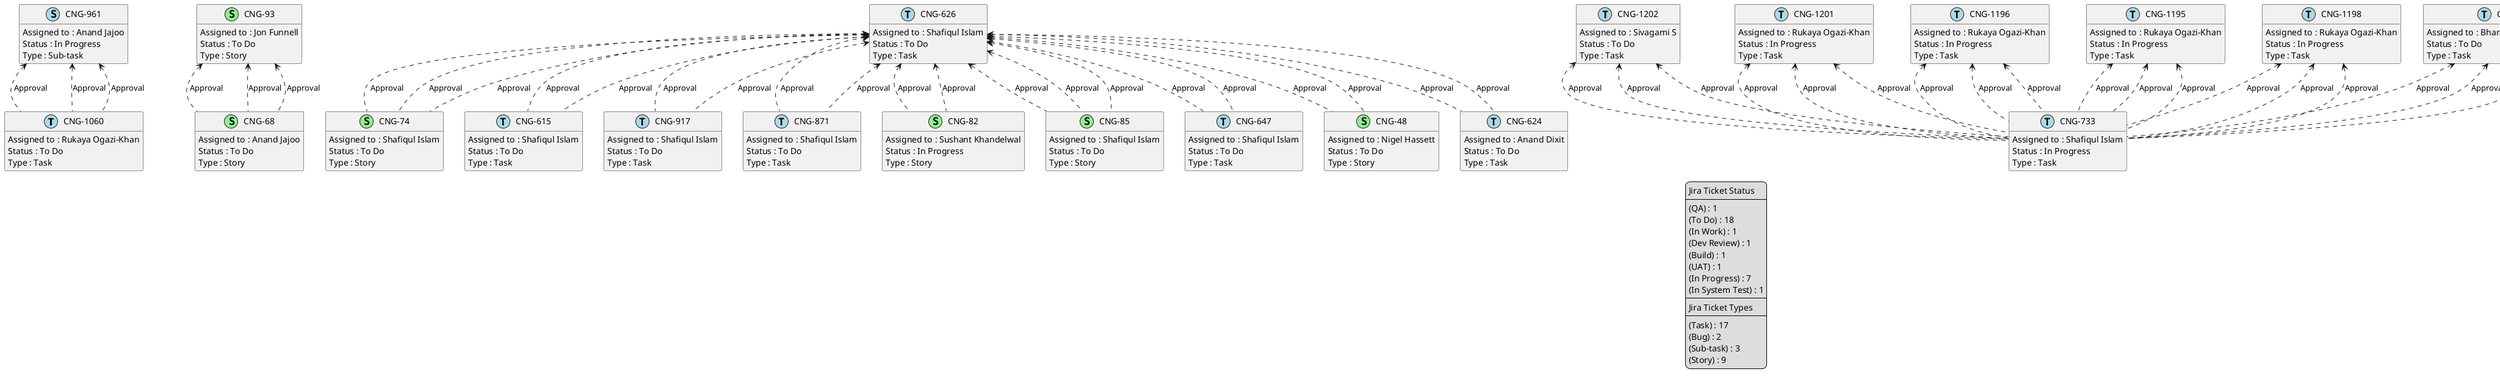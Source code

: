 @startuml
'https://plantuml.com/class-diagram

' GENERATE CLASS DIAGRAM ===========
' Generated at    : Mon Apr 15 13:01:55 CEST 2024

hide empty members

legend
Jira Ticket Status
----
(QA) : 1
(To Do) : 18
(In Work) : 1
(Dev Review) : 1
(Build) : 1
(UAT) : 1
(In Progress) : 7
(In System Test) : 1
----
Jira Ticket Types
----
(Task) : 17
(Bug) : 2
(Sub-task) : 3
(Story) : 9
end legend


' Tickets =======
class "CNG-1060" << (T,lightblue) >> {
  Assigned to : Rukaya Ogazi-Khan
  Status : To Do
  Type : Task
}

class "CNG-93" << (S,lightgreen) >> {
  Assigned to : Jon Funnell
  Status : To Do
  Type : Story
}

class "CNG-74" << (S,lightgreen) >> {
  Assigned to : Shafiqul Islam
  Status : To Do
  Type : Story
}

class "CNG-615" << (T,lightblue) >> {
  Assigned to : Shafiqul Islam
  Status : To Do
  Type : Task
}

class "CNG-917" << (T,lightblue) >> {
  Assigned to : Shafiqul Islam
  Status : To Do
  Type : Task
}

class "CNG-871" << (T,lightblue) >> {
  Assigned to : Shafiqul Islam
  Status : To Do
  Type : Task
}

class "CNG-1202" << (T,lightblue) >> {
  Assigned to : Sivagami S
  Status : To Do
  Type : Task
}

class "CNG-1201" << (T,lightblue) >> {
  Assigned to : Rukaya Ogazi-Khan
  Status : In Progress
  Type : Task
}

class "CNG-1022" << (T,lightblue) >> {
  Assigned to : Anand Jajoo
  Status : To Do
  Type : Task
}

class "CNG-415" << (T,lightblue) >> {
  Assigned to : Shafiqul Islam
  Status : To Do
  Type : Task
}

class "CNG-733" << (T,lightblue) >> {
  Assigned to : Shafiqul Islam
  Status : In Progress
  Type : Task
}

class "CNG-810" << (S,lightblue) >> {
  Status : To Do
  Type : Sub-task
}

class "CNG-1196" << (T,lightblue) >> {
  Assigned to : Rukaya Ogazi-Khan
  Status : In Progress
  Type : Task
}

class "CNG-1195" << (T,lightblue) >> {
  Assigned to : Rukaya Ogazi-Khan
  Status : In Progress
  Type : Task
}

class "CNG-82" << (S,lightgreen) >> {
  Assigned to : Sushant Khandelwal
  Status : In Progress
  Type : Story
}

class "CNG-85" << (S,lightgreen) >> {
  Assigned to : Shafiqul Islam
  Status : To Do
  Type : Story
}

class "CNG-626" << (T,lightblue) >> {
  Assigned to : Shafiqul Islam
  Status : To Do
  Type : Task
}

class "CNG-647" << (T,lightblue) >> {
  Assigned to : Shafiqul Islam
  Status : To Do
  Type : Task
}

class "CNG-68" << (S,lightgreen) >> {
  Assigned to : Anand Jajoo
  Status : To Do
  Type : Story
}

class "CNG-69" << (S,lightgreen) >> {
  Assigned to : Sulafa Malik
  Status : UAT
  Type : Story
}

class "CNG-2" << (S,lightgreen) >> {
  Assigned to : Merin Joseph
  Status : Build
  Type : Story
}

class "CNG-48" << (S,lightgreen) >> {
  Assigned to : Nigel Hassett
  Status : To Do
  Type : Story
}

class "CNG-609" << (T,lightblue) >> {
  Assigned to : Amreen Fathima
  Status : QA
  Type : Task
}

class "CNG-684" << (S,lightblue) >> {
  Assigned to : Shafiqul Islam
  Status : To Do
  Type : Sub-task
}

class "CNG-961" << (S,lightblue) >> {
  Assigned to : Anand Jajoo
  Status : In Progress
  Type : Sub-task
}

class "CNG-367" << (B,red) >> {
  Assigned to : Shafiqul Islam
  Status : In Work
  Type : Bug
}

class "CNG-346" << (B,red) >> {
  Assigned to : Amreen Fathima
  Status : In System Test
  Type : Bug
}

class "CNG-269" << (S,lightgreen) >> {
  Assigned to : Abdul Kader Nabil
  Status : Dev Review
  Type : Story
}

class "CNG-624" << (T,lightblue) >> {
  Assigned to : Anand Dixit
  Status : To Do
  Type : Task
}

class "CNG-1198" << (T,lightblue) >> {
  Assigned to : Rukaya Ogazi-Khan
  Status : In Progress
  Type : Task
}

class "CNG-1199" << (T,lightblue) >> {
  Assigned to : BharathKum Sarangarajan
  Status : To Do
  Type : Task
}



' Links =======
"CNG-1202" <.. "CNG-733" : Approval
"CNG-1202" <.. "CNG-733" : Approval
"CNG-1202" <.. "CNG-733" : Approval
"CNG-1201" <.. "CNG-733" : Approval
"CNG-1201" <.. "CNG-733" : Approval
"CNG-1201" <.. "CNG-733" : Approval
"CNG-2" <.. "CNG-609" : Approval
"CNG-2" <.. "CNG-609" : Approval
"CNG-2" <.. "CNG-609" : Approval
"CNG-346" <.. "CNG-69" : Approval
"CNG-346" <.. "CNG-69" : Approval
"CNG-346" <.. "CNG-69" : Approval
"CNG-810" <.. "CNG-1022" : Approval
"CNG-810" <.. "CNG-1022" : Approval
"CNG-810" <.. "CNG-1022" : Approval
"CNG-626" <.. "CNG-85" : Approval
"CNG-626" <.. "CNG-74" : Approval
"CNG-626" <.. "CNG-85" : Approval
"CNG-626" <.. "CNG-74" : Approval
"CNG-626" <.. "CNG-48" : Approval
"CNG-626" <.. "CNG-82" : Approval
"CNG-626" <.. "CNG-615" : Approval
"CNG-626" <.. "CNG-624" : Approval
"CNG-626" <.. "CNG-647" : Approval
"CNG-626" <.. "CNG-871" : Approval
"CNG-626" <.. "CNG-917" : Approval
"CNG-626" <.. "CNG-85" : Approval
"CNG-626" <.. "CNG-74" : Approval
"CNG-626" <.. "CNG-48" : Approval
"CNG-626" <.. "CNG-82" : Approval
"CNG-626" <.. "CNG-615" : Approval
"CNG-626" <.. "CNG-624" : Approval
"CNG-626" <.. "CNG-647" : Approval
"CNG-626" <.. "CNG-871" : Approval
"CNG-626" <.. "CNG-917" : Approval
"CNG-961" <.. "CNG-1060" : Approval
"CNG-961" <.. "CNG-1060" : Approval
"CNG-961" <.. "CNG-1060" : Approval
"CNG-1196" <.. "CNG-733" : Approval
"CNG-1196" <.. "CNG-733" : Approval
"CNG-1196" <.. "CNG-733" : Approval
"CNG-1195" <.. "CNG-733" : Approval
"CNG-1195" <.. "CNG-733" : Approval
"CNG-1195" <.. "CNG-733" : Approval
"CNG-1198" <.. "CNG-733" : Approval
"CNG-1198" <.. "CNG-733" : Approval
"CNG-1198" <.. "CNG-733" : Approval
"CNG-1199" <.. "CNG-733" : Approval
"CNG-1199" <.. "CNG-733" : Approval
"CNG-1199" <.. "CNG-733" : Approval
"CNG-269" <.. "CNG-415" : Approval
"CNG-269" <.. "CNG-415" : Approval
"CNG-269" <.. "CNG-415" : Approval
"CNG-367" <.. "CNG-684" : Approval
"CNG-367" <.. "CNG-684" : Approval
"CNG-367" <.. "CNG-684" : Approval
"CNG-93" <.. "CNG-68" : Approval
"CNG-93" <.. "CNG-68" : Approval
"CNG-93" <.. "CNG-68" : Approval


@enduml
